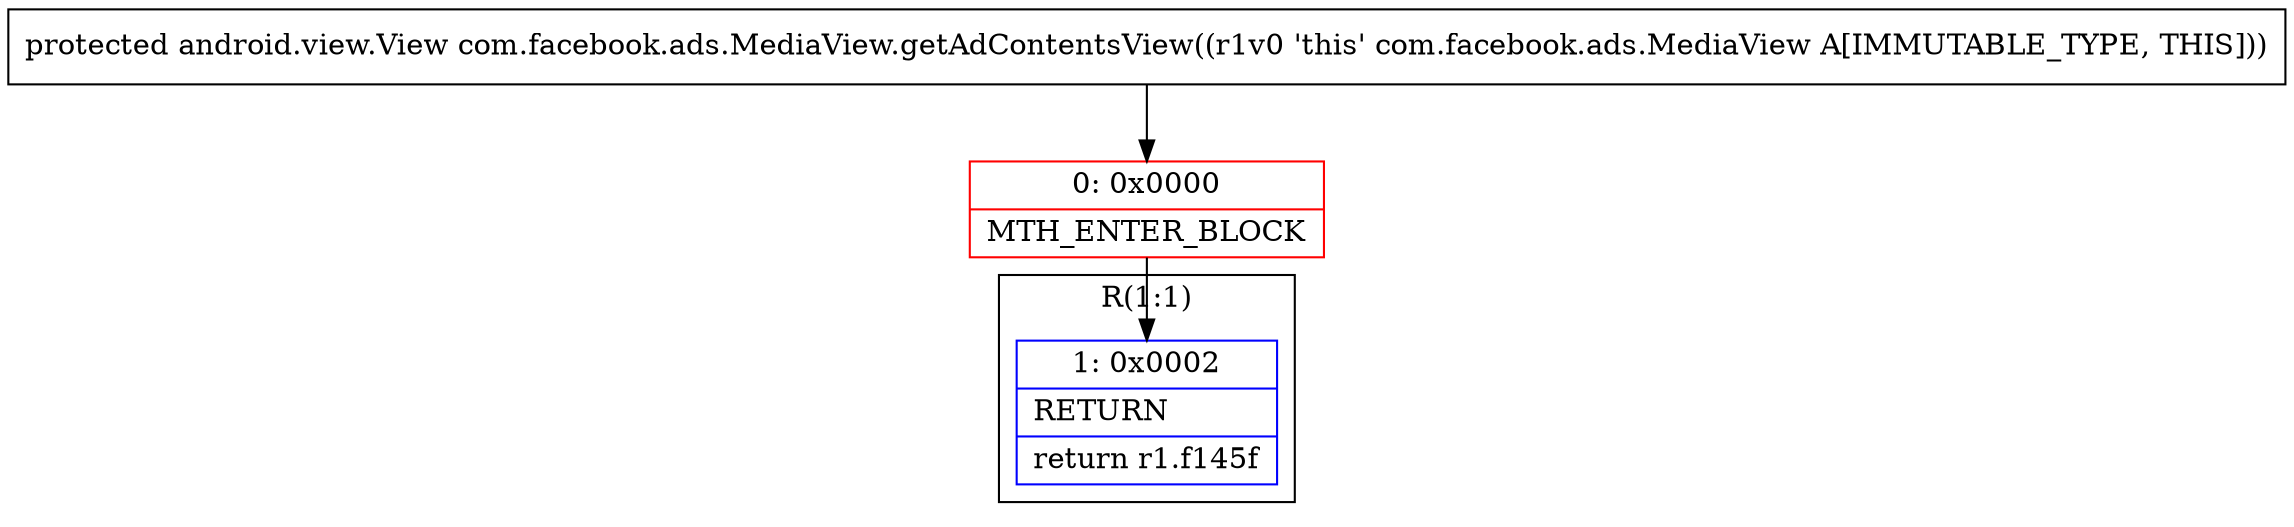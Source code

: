 digraph "CFG forcom.facebook.ads.MediaView.getAdContentsView()Landroid\/view\/View;" {
subgraph cluster_Region_1018804825 {
label = "R(1:1)";
node [shape=record,color=blue];
Node_1 [shape=record,label="{1\:\ 0x0002|RETURN\l|return r1.f145f\l}"];
}
Node_0 [shape=record,color=red,label="{0\:\ 0x0000|MTH_ENTER_BLOCK\l}"];
MethodNode[shape=record,label="{protected android.view.View com.facebook.ads.MediaView.getAdContentsView((r1v0 'this' com.facebook.ads.MediaView A[IMMUTABLE_TYPE, THIS])) }"];
MethodNode -> Node_0;
Node_0 -> Node_1;
}

